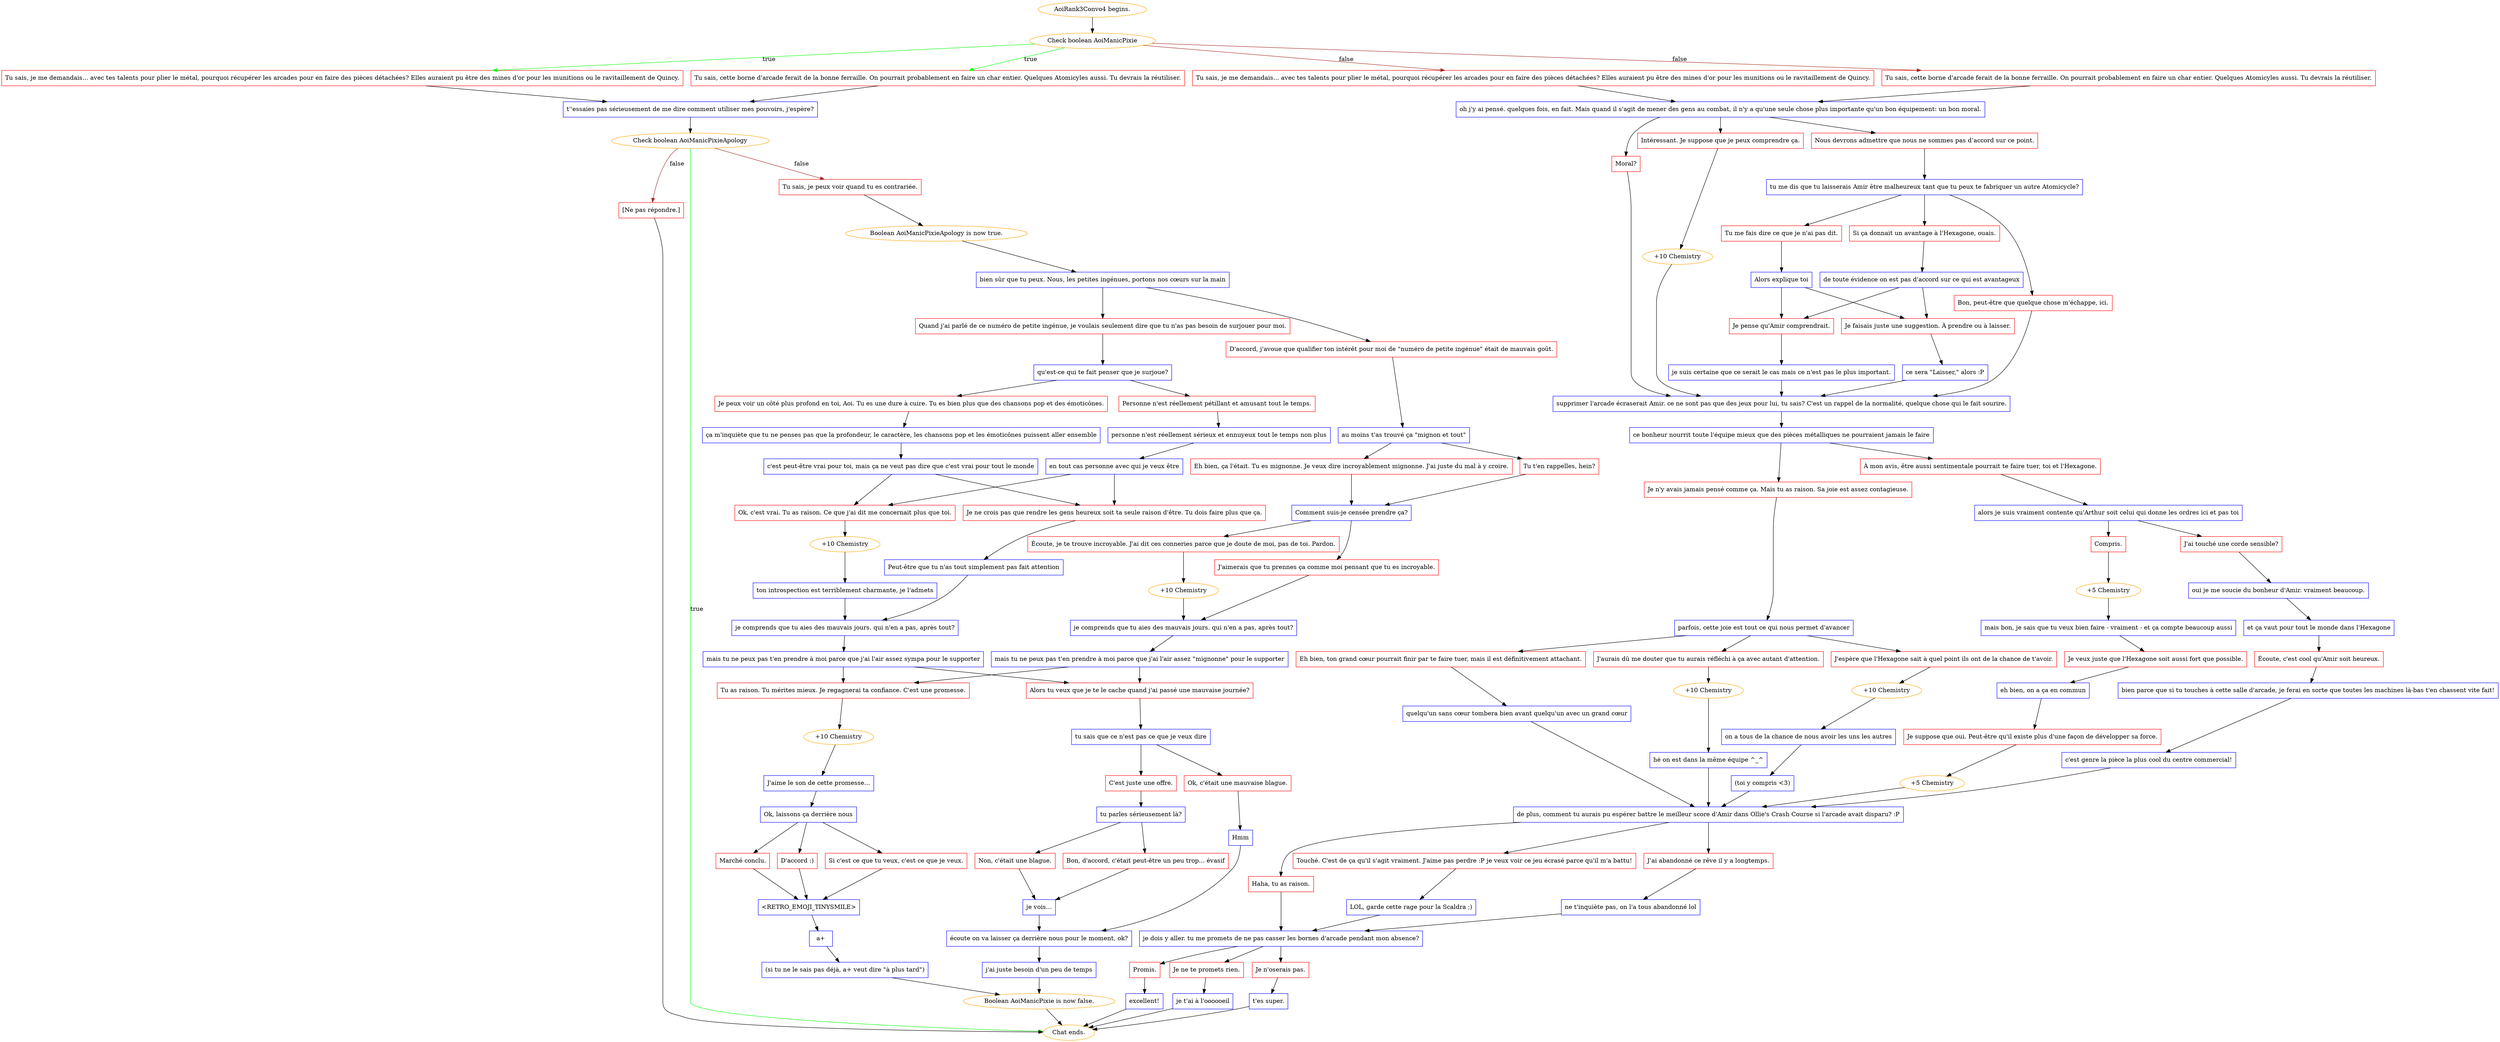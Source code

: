 digraph {
	"AoiRank3Convo4 begins." [color=orange];
		"AoiRank3Convo4 begins." -> j2492287909;
	j2492287909 [label="Check boolean AoiManicPixie",color=orange];
		j2492287909 -> j2311413746 [label=true,color=green];
		j2492287909 -> j3482505916 [label=true,color=green];
		j2492287909 -> j3990375313 [label=false,color=brown];
		j2492287909 -> j1434380933 [label=false,color=brown];
	j2311413746 [label="Tu sais, je me demandais... avec tes talents pour plier le métal, pourquoi récupérer les arcades pour en faire des pièces détachées? Elles auraient pu être des mines d'or pour les munitions ou le ravitaillement de Quincy.",shape=box,color=red];
		j2311413746 -> j738022020;
	j3482505916 [label="Tu sais, cette borne d'arcade ferait de la bonne ferraille. On pourrait probablement en faire un char entier. Quelques Atomicyles aussi. Tu devrais la réutiliser.",shape=box,color=red];
		j3482505916 -> j738022020;
	j3990375313 [label="Tu sais, je me demandais... avec tes talents pour plier le métal, pourquoi récupérer les arcades pour en faire des pièces détachées? Elles auraient pu être des mines d'or pour les munitions ou le ravitaillement de Quincy.",shape=box,color=red];
		j3990375313 -> j976144346;
	j1434380933 [label="Tu sais, cette borne d'arcade ferait de la bonne ferraille. On pourrait probablement en faire un char entier. Quelques Atomicyles aussi. Tu devrais la réutiliser.",shape=box,color=red];
		j1434380933 -> j976144346;
	j738022020 [label="t''essaies pas sérieusement de me dire comment utiliser mes pouvoirs, j'espère?",shape=box,color=blue];
		j738022020 -> j3889849912;
	j976144346 [label="oh j'y ai pensé. quelques fois, en fait. Mais quand il s'agit de mener des gens au combat, il n'y a qu'une seule chose plus importante qu'un bon équipement: un bon moral.",shape=box,color=blue];
		j976144346 -> j420354373;
		j976144346 -> j3810819412;
		j976144346 -> j3527593289;
	j3889849912 [label="Check boolean AoiManicPixieApology",color=orange];
		j3889849912 -> "Chat ends." [label=true,color=green];
		j3889849912 -> j1628108537 [label=false,color=brown];
		j3889849912 -> j143549678 [label=false,color=brown];
	j420354373 [label="Moral?",shape=box,color=red];
		j420354373 -> j2282182168;
	j3810819412 [label="Intéressant. Je suppose que je peux comprendre ça.",shape=box,color=red];
		j3810819412 -> j1686937392;
	j3527593289 [label="Nous devrons admettre que nous ne sommes pas d’accord sur ce point.",shape=box,color=red];
		j3527593289 -> j373595380;
	"Chat ends." [color=orange];
	j1628108537 [label="Tu sais, je peux voir quand tu es contrariée.",shape=box,color=red];
		j1628108537 -> j1830811847;
	j143549678 [label="[Ne pas répondre.]",shape=box,color=red];
		j143549678 -> "Chat ends.";
	j2282182168 [label="supprimer l'arcade écraserait Amir. ce ne sont pas que des jeux pour lui, tu sais? C'est un rappel de la normalité, quelque chose qui le fait sourire.",shape=box,color=blue];
		j2282182168 -> j3433542644;
	j1686937392 [label="+10 Chemistry",color=orange];
		j1686937392 -> j2282182168;
	j373595380 [label="tu me dis que tu laisserais Amir être malheureux tant que tu peux te fabriquer un autre Atomicycle?",shape=box,color=blue];
		j373595380 -> j1974148269;
		j373595380 -> j4170455939;
		j373595380 -> j986173387;
	j1830811847 [label="Boolean AoiManicPixieApology is now true.",color=orange];
		j1830811847 -> j4177967246;
	j3433542644 [label="ce bonheur nourrit toute l'équipe mieux que des pièces métalliques ne pourraient jamais le faire",shape=box,color=blue];
		j3433542644 -> j4043516998;
		j3433542644 -> j3485310593;
	j1974148269 [label="Si ça donnait un avantage à l'Hexagone, ouais.",shape=box,color=red];
		j1974148269 -> j1182203822;
	j4170455939 [label="Tu me fais dire ce que je n'ai pas dit.",shape=box,color=red];
		j4170455939 -> j802144731;
	j986173387 [label="Bon, peut-être que quelque chose m'échappe, ici.",shape=box,color=red];
		j986173387 -> j2282182168;
	j4177967246 [label="bien sûr que tu peux. Nous, les petites ingénues, portons nos cœurs sur la main",shape=box,color=blue];
		j4177967246 -> j2146333925;
		j4177967246 -> j3468765741;
	j4043516998 [label="Je n'y avais jamais pensé comme ça. Mais tu as raison. Sa joie est assez contagieuse.",shape=box,color=red];
		j4043516998 -> j1093821601;
	j3485310593 [label="À mon avis, être aussi sentimentale pourrait te faire tuer, toi et l'Hexagone.",shape=box,color=red];
		j3485310593 -> j1146068084;
	j1182203822 [label="de toute évidence on est pas d'accord sur ce qui est avantageux",shape=box,color=blue];
		j1182203822 -> j2469385423;
		j1182203822 -> j4080027902;
	j802144731 [label="Alors explique toi",shape=box,color=blue];
		j802144731 -> j2469385423;
		j802144731 -> j4080027902;
	j2146333925 [label="D'accord, j'avoue que qualifier ton intérêt pour moi de \"numéro de petite ingénue\" était de mauvais goût.",shape=box,color=red];
		j2146333925 -> j2969642469;
	j3468765741 [label="Quand j'ai parlé de ce numéro de petite ingénue, je voulais seulement dire que tu n'as pas besoin de surjouer pour moi.",shape=box,color=red];
		j3468765741 -> j273830219;
	j1093821601 [label="parfois, cette joie est tout ce qui nous permet d'avancer",shape=box,color=blue];
		j1093821601 -> j2702770173;
		j1093821601 -> j2219923018;
		j1093821601 -> j191371940;
	j1146068084 [label="alors je suis vraiment contente qu'Arthur soit celui qui donne les ordres ici et pas toi",shape=box,color=blue];
		j1146068084 -> j3686498057;
		j1146068084 -> j2402790080;
	j2469385423 [label="Je faisais juste une suggestion. À prendre ou à laisser.",shape=box,color=red];
		j2469385423 -> j3025233530;
	j4080027902 [label="Je pense qu'Amir comprendrait.",shape=box,color=red];
		j4080027902 -> j3321940771;
	j2969642469 [label="au moins t'as trouvé ça \"mignon et tout\"",shape=box,color=blue];
		j2969642469 -> j3648145389;
		j2969642469 -> j2487021250;
	j273830219 [label="qu'est-ce qui te fait penser que je surjoue?",shape=box,color=blue];
		j273830219 -> j1034213600;
		j273830219 -> j3187076684;
	j2702770173 [label="J'aurais dû me douter que tu aurais réfléchi à ça avec autant d'attention.",shape=box,color=red];
		j2702770173 -> j4289107528;
	j2219923018 [label="J'espère que l'Hexagone sait à quel point ils ont de la chance de t'avoir.",shape=box,color=red];
		j2219923018 -> j994411960;
	j191371940 [label="Eh bien, ton grand cœur pourrait finir par te faire tuer, mais il est définitivement attachant.",shape=box,color=red];
		j191371940 -> j3308208922;
	j3686498057 [label="Compris.",shape=box,color=red];
		j3686498057 -> j1368972405;
	j2402790080 [label="J'ai touché une corde sensible?",shape=box,color=red];
		j2402790080 -> j3112923202;
	j3025233530 [label="ce sera \"Laisser,\" alors :P",shape=box,color=blue];
		j3025233530 -> j2282182168;
	j3321940771 [label="je suis certaine que ce serait le cas mais ce n'est pas le plus important.",shape=box,color=blue];
		j3321940771 -> j2282182168;
	j3648145389 [label="Eh bien, ça l'était. Tu es mignonne. Je veux dire incroyablement mignonne. J'ai juste du mal à y croire.",shape=box,color=red];
		j3648145389 -> j3382133177;
	j2487021250 [label="Tu t'en rappelles, hein?",shape=box,color=red];
		j2487021250 -> j3382133177;
	j1034213600 [label="Personne n'est réellement pétillant et amusant tout le temps.",shape=box,color=red];
		j1034213600 -> j1398510130;
	j3187076684 [label="Je peux voir un côté plus profond en toi, Aoi. Tu es une dure à cuire. Tu es bien plus que des chansons pop et des émoticônes.",shape=box,color=red];
		j3187076684 -> j2698629402;
	j4289107528 [label="+10 Chemistry",color=orange];
		j4289107528 -> j2313466699;
	j994411960 [label="+10 Chemistry",color=orange];
		j994411960 -> j2787392898;
	j3308208922 [label="quelqu'un sans cœur tombera bien avant quelqu'un avec un grand cœur",shape=box,color=blue];
		j3308208922 -> j4278866971;
	j1368972405 [label="+5 Chemistry",color=orange];
		j1368972405 -> j2408503369;
	j3112923202 [label="oui je me soucie du bonheur d'Amir. vraiment beaucoup.",shape=box,color=blue];
		j3112923202 -> j3677473630;
	j3382133177 [label="Comment suis-je censée prendre ça?",shape=box,color=blue];
		j3382133177 -> j30804890;
		j3382133177 -> j1648385036;
	j1398510130 [label="personne n'est réellement sérieux et ennuyeux tout le temps non plus",shape=box,color=blue];
		j1398510130 -> j2643877099;
	j2698629402 [label="ça m'inquiète que tu ne penses pas que la profondeur, le caractère, les chansons pop et les émoticônes puissent aller ensemble",shape=box,color=blue];
		j2698629402 -> j610743886;
	j2313466699 [label="hé on est dans la même équipe ^_^",shape=box,color=blue];
		j2313466699 -> j4278866971;
	j2787392898 [label="on a tous de la chance de nous avoir les uns les autres",shape=box,color=blue];
		j2787392898 -> j1878076589;
	j4278866971 [label="de plus, comment tu aurais pu espérer battre le meilleur score d'Amir dans Ollie's Crash Course si l'arcade avait disparu? :P",shape=box,color=blue];
		j4278866971 -> j2056326175;
		j4278866971 -> j3560860672;
		j4278866971 -> j3038951206;
	j2408503369 [label="mais bon, je sais que tu veux bien faire - vraiment - et ça compte beaucoup aussi",shape=box,color=blue];
		j2408503369 -> j1154692174;
	j3677473630 [label="et ça vaut pour tout le monde dans l'Hexagone",shape=box,color=blue];
		j3677473630 -> j1706647210;
	j30804890 [label="Écoute, je te trouve incroyable. J'ai dit ces conneries parce que je doute de moi, pas de toi. Pardon.",shape=box,color=red];
		j30804890 -> j4234964557;
	j1648385036 [label="J'aimerais que tu prennes ça comme moi pensant que tu es incroyable.",shape=box,color=red];
		j1648385036 -> j3505565633;
	j2643877099 [label="en tout cas personne avec qui je veux être",shape=box,color=blue];
		j2643877099 -> j3105617854;
		j2643877099 -> j135821150;
	j610743886 [label="c'est peut-être vrai pour toi, mais ça ne veut pas dire que c'est vrai pour tout le monde",shape=box,color=blue];
		j610743886 -> j135821150;
		j610743886 -> j3105617854;
	j1878076589 [label="(toi y compris <3)",shape=box,color=blue];
		j1878076589 -> j4278866971;
	j2056326175 [label="Touché. C'est de ça qu'il s'agit vraiment. J'aime pas perdre :P je veux voir ce jeu écrasé parce qu'il m'a battu!",shape=box,color=red];
		j2056326175 -> j3848860518;
	j3560860672 [label="Haha, tu as raison.",shape=box,color=red];
		j3560860672 -> j4057952715;
	j3038951206 [label="J’ai abandonné ce rêve il y a longtemps.",shape=box,color=red];
		j3038951206 -> j4059727898;
	j1154692174 [label="Je veux juste que l'Hexagone soit aussi fort que possible.",shape=box,color=red];
		j1154692174 -> j3367938901;
	j1706647210 [label="Écoute, c'est cool qu'Amir soit heureux.",shape=box,color=red];
		j1706647210 -> j3349320535;
	j4234964557 [label="+10 Chemistry",color=orange];
		j4234964557 -> j3505565633;
	j3505565633 [label="je comprends que tu aies des mauvais jours. qui n'en a pas, après tout?",shape=box,color=blue];
		j3505565633 -> j1936481014;
	j3105617854 [label="Je ne crois pas que rendre les gens heureux soit ta seule raison d'être. Tu dois faire plus que ça.",shape=box,color=red];
		j3105617854 -> j2562723469;
	j135821150 [label="Ok, c'est vrai. Tu as raison. Ce que j'ai dit me concernait plus que toi.",shape=box,color=red];
		j135821150 -> j1897787036;
	j3848860518 [label="LOL, garde cette rage pour la Scaldra ;)",shape=box,color=blue];
		j3848860518 -> j4057952715;
	j4057952715 [label="je dois y aller. tu me promets de ne pas casser les bornes d'arcade pendant mon absence?",shape=box,color=blue];
		j4057952715 -> j1715295813;
		j4057952715 -> j227394154;
		j4057952715 -> j108059162;
	j4059727898 [label="ne t'inquiète pas, on l'a tous abandonné lol",shape=box,color=blue];
		j4059727898 -> j4057952715;
	j3367938901 [label="eh bien, on a ça en commun",shape=box,color=blue];
		j3367938901 -> j2634517606;
	j3349320535 [label="bien parce que si tu touches à cette salle d'arcade, je ferai en sorte que toutes les machines là-bas t'en chassent vite fait!",shape=box,color=blue];
		j3349320535 -> j3368715689;
	j1936481014 [label="mais tu ne peux pas t'en prendre à moi parce que j'ai l'air assez \"mignonne\" pour le supporter",shape=box,color=blue];
		j1936481014 -> j408610833;
		j1936481014 -> j1965739270;
	j2562723469 [label="Peut-être que tu n'as tout simplement pas fait attention",shape=box,color=blue];
		j2562723469 -> j2928636644;
	j1897787036 [label="+10 Chemistry",color=orange];
		j1897787036 -> j2402621325;
	j1715295813 [label="Promis.",shape=box,color=red];
		j1715295813 -> j4048116376;
	j227394154 [label="Je ne te promets rien.",shape=box,color=red];
		j227394154 -> j2542230148;
	j108059162 [label="Je n'oserais pas.",shape=box,color=red];
		j108059162 -> j2020514238;
	j2634517606 [label="Je suppose que oui. Peut-être qu'il existe plus d'une façon de développer sa force.",shape=box,color=red];
		j2634517606 -> j349950491;
	j3368715689 [label="c'est genre la pièce la plus cool du centre commercial!",shape=box,color=blue];
		j3368715689 -> j4278866971;
	j408610833 [label="Tu as raison. Tu mérites mieux. Je regagnerai ta confiance. C'est une promesse.",shape=box,color=red];
		j408610833 -> j2726581011;
	j1965739270 [label="Alors tu veux que je te le cache quand j'ai passé une mauvaise journée?",shape=box,color=red];
		j1965739270 -> j3659756667;
	j2928636644 [label="je comprends que tu aies des mauvais jours. qui n'en a pas, après tout?",shape=box,color=blue];
		j2928636644 -> j1764481316;
	j2402621325 [label="ton introspection est terriblement charmante, je l'admets",shape=box,color=blue];
		j2402621325 -> j2928636644;
	j4048116376 [label="excellent!",shape=box,color=blue];
		j4048116376 -> "Chat ends.";
	j2542230148 [label="je t'ai à l'oooooeil",shape=box,color=blue];
		j2542230148 -> "Chat ends.";
	j2020514238 [label="t'es super.",shape=box,color=blue];
		j2020514238 -> "Chat ends.";
	j349950491 [label="+5 Chemistry",color=orange];
		j349950491 -> j4278866971;
	j2726581011 [label="+10 Chemistry",color=orange];
		j2726581011 -> j2174062827;
	j3659756667 [label="tu sais que ce n'est pas ce que je veux dire",shape=box,color=blue];
		j3659756667 -> j129627575;
		j3659756667 -> j3431662130;
	j1764481316 [label="mais tu ne peux pas t'en prendre à moi parce que j'ai l'air assez sympa pour le supporter",shape=box,color=blue];
		j1764481316 -> j408610833;
		j1764481316 -> j1965739270;
	j2174062827 [label="J'aime le son de cette promesse...",shape=box,color=blue];
		j2174062827 -> j1394752284;
	j129627575 [label="C'est juste une offre.",shape=box,color=red];
		j129627575 -> j1261768181;
	j3431662130 [label="Ok, c'était une mauvaise blague.",shape=box,color=red];
		j3431662130 -> j2319659676;
	j1394752284 [label="Ok, laissons ça derrière nous",shape=box,color=blue];
		j1394752284 -> j1098122195;
		j1394752284 -> j3915723652;
		j1394752284 -> j1208792856;
	j1261768181 [label="tu parles sérieusement là?",shape=box,color=blue];
		j1261768181 -> j3150350525;
		j1261768181 -> j1373934908;
	j2319659676 [label="Hmm",shape=box,color=blue];
		j2319659676 -> j374382239;
	j1098122195 [label="Marché conclu.",shape=box,color=red];
		j1098122195 -> j2992357136;
	j3915723652 [label="D'accord :)",shape=box,color=red];
		j3915723652 -> j2992357136;
	j1208792856 [label="Si c'est ce que tu veux, c'est ce que je veux.",shape=box,color=red];
		j1208792856 -> j2992357136;
	j3150350525 [label="Bon, d'accord, c'était peut-être un peu trop... évasif",shape=box,color=red];
		j3150350525 -> j1774012280;
	j1373934908 [label="Non, c'était une blague.",shape=box,color=red];
		j1373934908 -> j1774012280;
	j374382239 [label="écoute on va laisser ça derrière nous pour le moment, ok?",shape=box,color=blue];
		j374382239 -> j1956083961;
	j2992357136 [label="<RETRO_EMOJI_TINYSMILE>",shape=box,color=blue];
		j2992357136 -> j5290151;
	j1774012280 [label="je vois...",shape=box,color=blue];
		j1774012280 -> j374382239;
	j1956083961 [label="j'ai juste besoin d'un peu de temps",shape=box,color=blue];
		j1956083961 -> j2477397060;
	j5290151 [label="a+",shape=box,color=blue];
		j5290151 -> j933839126;
	j2477397060 [label="Boolean AoiManicPixie is now false.",color=orange];
		j2477397060 -> "Chat ends.";
	j933839126 [label="(si tu ne le sais pas déjà, a+ veut dire \"à plus tard\")",shape=box,color=blue];
		j933839126 -> j2477397060;
}